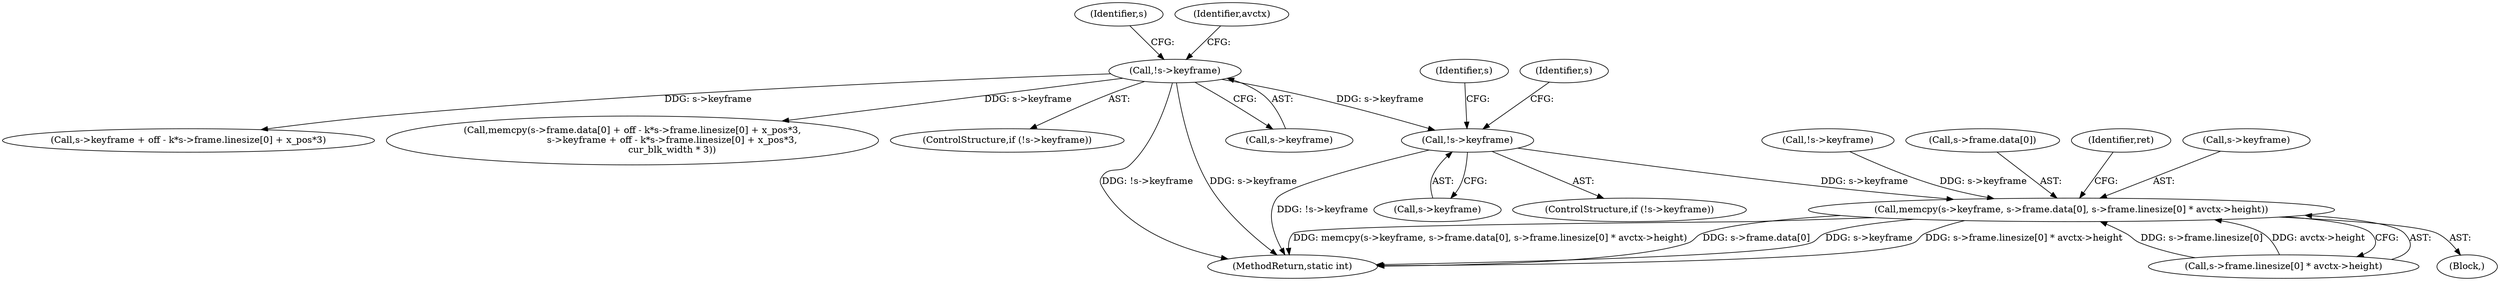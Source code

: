 digraph "0_FFmpeg_880c73cd76109697447fbfbaa8e5ee5683309446@pointer" {
"1001007" [label="(Call,!s->keyframe)"];
"1000763" [label="(Call,!s->keyframe)"];
"1001041" [label="(Call,memcpy(s->keyframe, s->frame.data[0], s->frame.linesize[0] * avctx->height))"];
"1001029" [label="(Call,!s->keyframe)"];
"1001045" [label="(Call,s->frame.data[0])"];
"1001005" [label="(Block,)"];
"1001041" [label="(Call,memcpy(s->keyframe, s->frame.data[0], s->frame.linesize[0] * avctx->height))"];
"1001008" [label="(Call,s->keyframe)"];
"1000776" [label="(Identifier,s)"];
"1001066" [label="(Identifier,ret)"];
"1001043" [label="(Identifier,s)"];
"1000763" [label="(Call,!s->keyframe)"];
"1000764" [label="(Call,s->keyframe)"];
"1000944" [label="(Call,s->keyframe + off - k*s->frame.linesize[0] + x_pos*3)"];
"1001007" [label="(Call,!s->keyframe)"];
"1000769" [label="(Identifier,avctx)"];
"1001014" [label="(Identifier,s)"];
"1000920" [label="(Call,memcpy(s->frame.data[0] + off - k*s->frame.linesize[0] + x_pos*3,\n                           s->keyframe + off - k*s->frame.linesize[0] + x_pos*3,\n                           cur_blk_width * 3))"];
"1001042" [label="(Call,s->keyframe)"];
"1000762" [label="(ControlStructure,if (!s->keyframe))"];
"1001052" [label="(Call,s->frame.linesize[0] * avctx->height)"];
"1001100" [label="(MethodReturn,static int)"];
"1001006" [label="(ControlStructure,if (!s->keyframe))"];
"1001007" -> "1001006"  [label="AST: "];
"1001007" -> "1001008"  [label="CFG: "];
"1001008" -> "1001007"  [label="AST: "];
"1001014" -> "1001007"  [label="CFG: "];
"1001043" -> "1001007"  [label="CFG: "];
"1001007" -> "1001100"  [label="DDG: !s->keyframe"];
"1000763" -> "1001007"  [label="DDG: s->keyframe"];
"1001007" -> "1001041"  [label="DDG: s->keyframe"];
"1000763" -> "1000762"  [label="AST: "];
"1000763" -> "1000764"  [label="CFG: "];
"1000764" -> "1000763"  [label="AST: "];
"1000769" -> "1000763"  [label="CFG: "];
"1000776" -> "1000763"  [label="CFG: "];
"1000763" -> "1001100"  [label="DDG: !s->keyframe"];
"1000763" -> "1001100"  [label="DDG: s->keyframe"];
"1000763" -> "1000920"  [label="DDG: s->keyframe"];
"1000763" -> "1000944"  [label="DDG: s->keyframe"];
"1001041" -> "1001005"  [label="AST: "];
"1001041" -> "1001052"  [label="CFG: "];
"1001042" -> "1001041"  [label="AST: "];
"1001045" -> "1001041"  [label="AST: "];
"1001052" -> "1001041"  [label="AST: "];
"1001066" -> "1001041"  [label="CFG: "];
"1001041" -> "1001100"  [label="DDG: memcpy(s->keyframe, s->frame.data[0], s->frame.linesize[0] * avctx->height)"];
"1001041" -> "1001100"  [label="DDG: s->frame.data[0]"];
"1001041" -> "1001100"  [label="DDG: s->keyframe"];
"1001041" -> "1001100"  [label="DDG: s->frame.linesize[0] * avctx->height"];
"1001029" -> "1001041"  [label="DDG: s->keyframe"];
"1001052" -> "1001041"  [label="DDG: s->frame.linesize[0]"];
"1001052" -> "1001041"  [label="DDG: avctx->height"];
}
